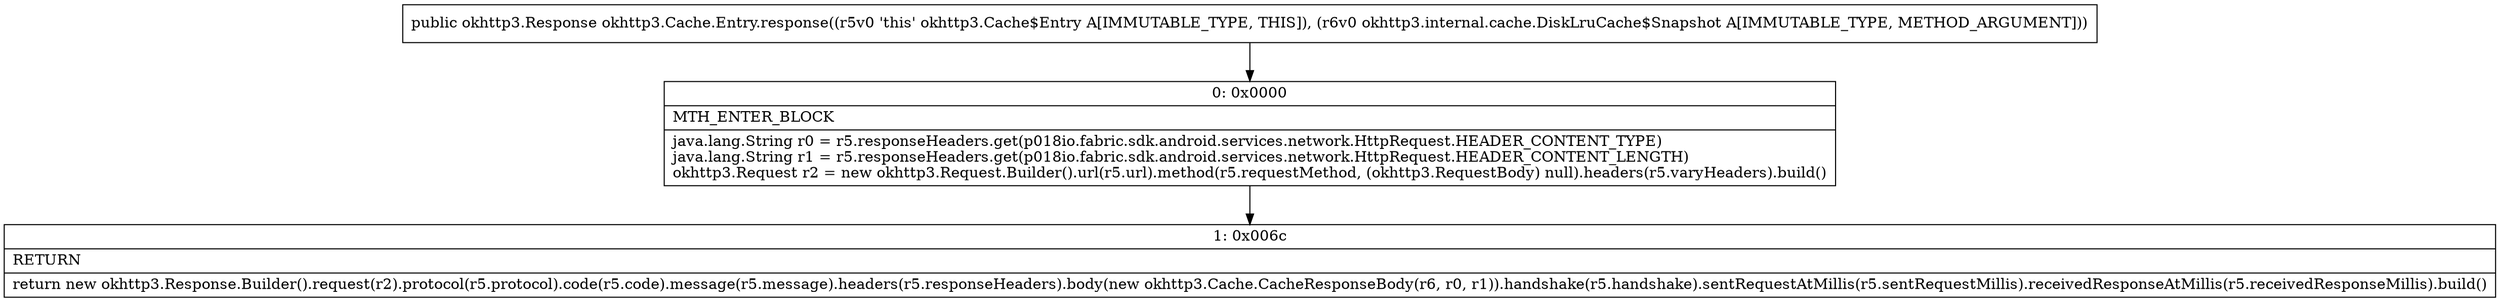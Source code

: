 digraph "CFG forokhttp3.Cache.Entry.response(Lokhttp3\/internal\/cache\/DiskLruCache$Snapshot;)Lokhttp3\/Response;" {
Node_0 [shape=record,label="{0\:\ 0x0000|MTH_ENTER_BLOCK\l|java.lang.String r0 = r5.responseHeaders.get(p018io.fabric.sdk.android.services.network.HttpRequest.HEADER_CONTENT_TYPE)\ljava.lang.String r1 = r5.responseHeaders.get(p018io.fabric.sdk.android.services.network.HttpRequest.HEADER_CONTENT_LENGTH)\lokhttp3.Request r2 = new okhttp3.Request.Builder().url(r5.url).method(r5.requestMethod, (okhttp3.RequestBody) null).headers(r5.varyHeaders).build()\l}"];
Node_1 [shape=record,label="{1\:\ 0x006c|RETURN\l|return new okhttp3.Response.Builder().request(r2).protocol(r5.protocol).code(r5.code).message(r5.message).headers(r5.responseHeaders).body(new okhttp3.Cache.CacheResponseBody(r6, r0, r1)).handshake(r5.handshake).sentRequestAtMillis(r5.sentRequestMillis).receivedResponseAtMillis(r5.receivedResponseMillis).build()\l}"];
MethodNode[shape=record,label="{public okhttp3.Response okhttp3.Cache.Entry.response((r5v0 'this' okhttp3.Cache$Entry A[IMMUTABLE_TYPE, THIS]), (r6v0 okhttp3.internal.cache.DiskLruCache$Snapshot A[IMMUTABLE_TYPE, METHOD_ARGUMENT])) }"];
MethodNode -> Node_0;
Node_0 -> Node_1;
}

